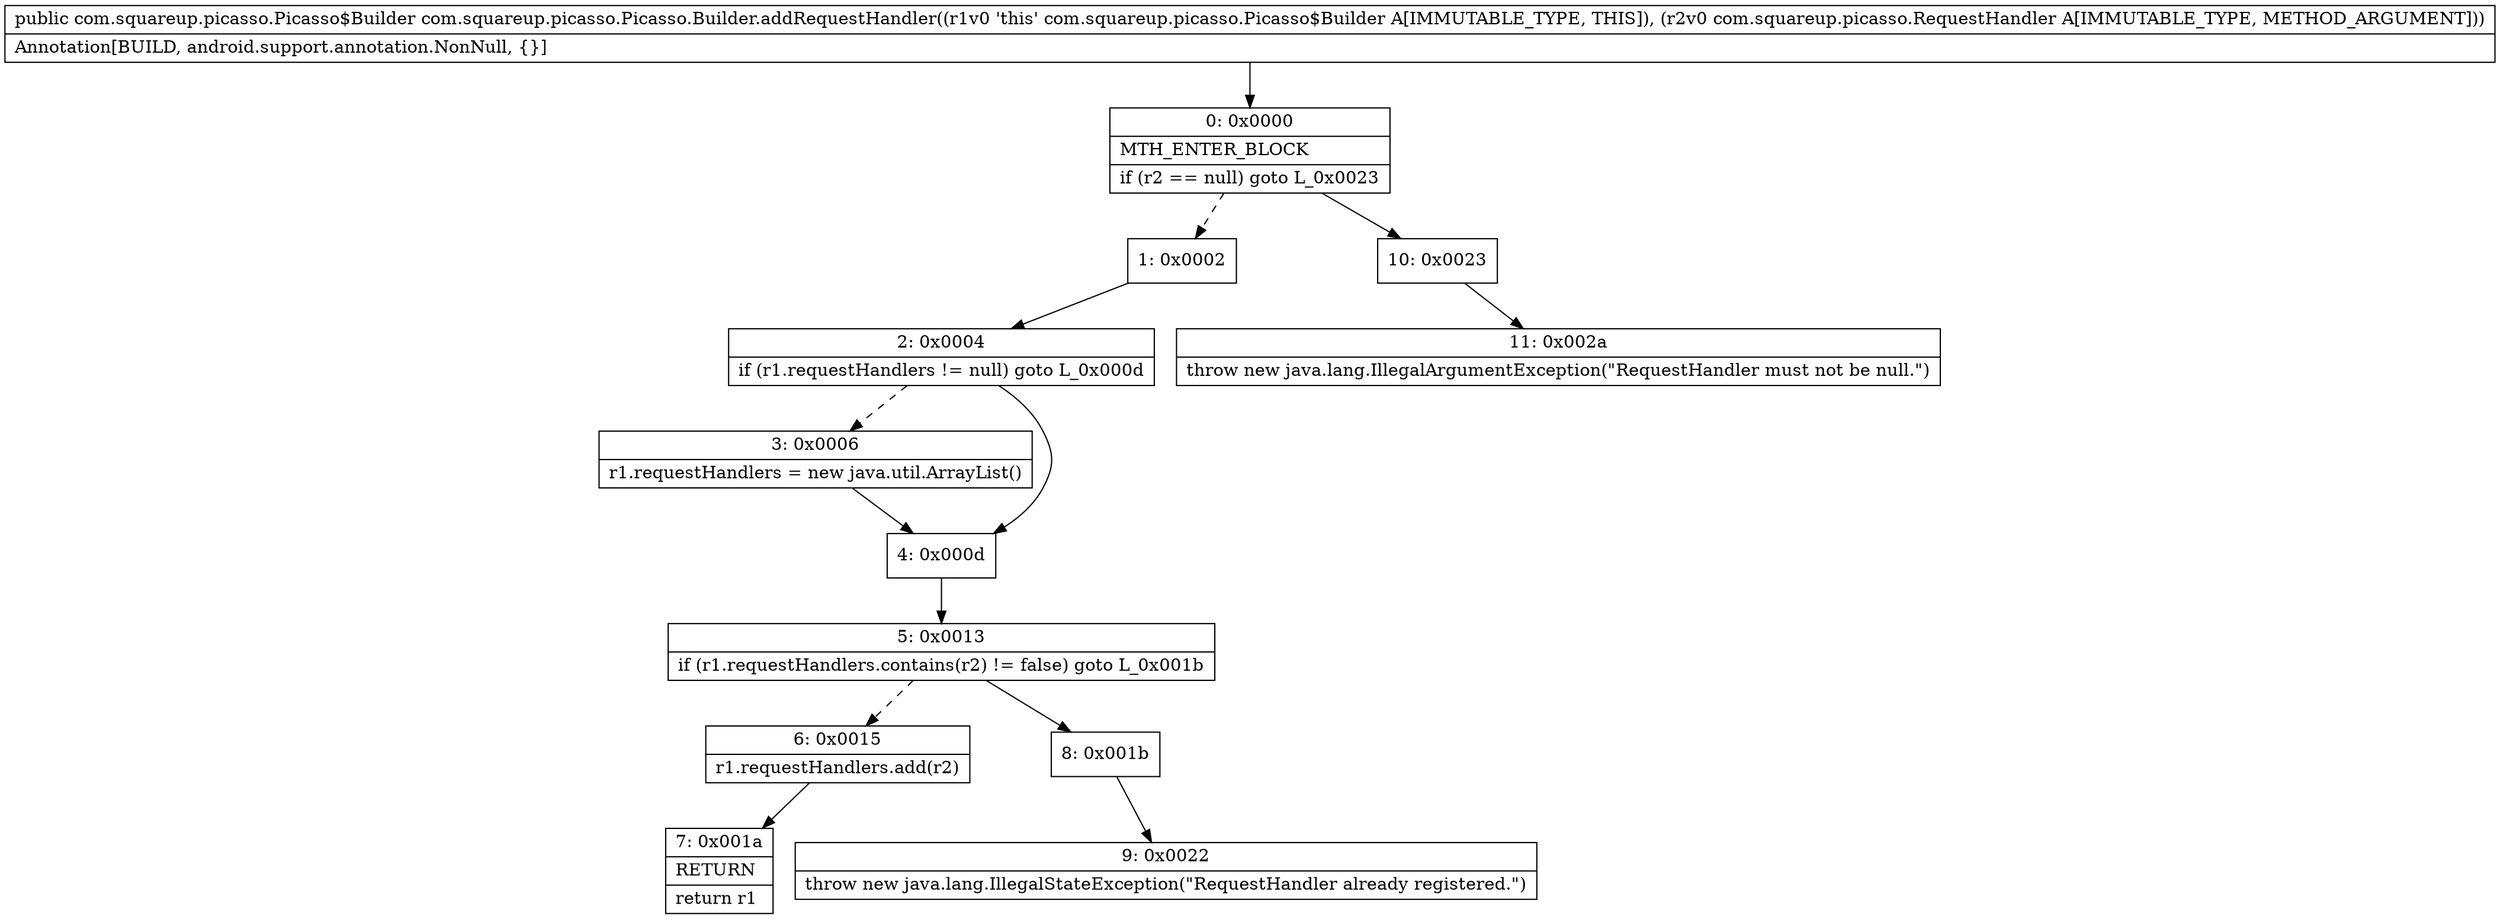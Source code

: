 digraph "CFG forcom.squareup.picasso.Picasso.Builder.addRequestHandler(Lcom\/squareup\/picasso\/RequestHandler;)Lcom\/squareup\/picasso\/Picasso$Builder;" {
Node_0 [shape=record,label="{0\:\ 0x0000|MTH_ENTER_BLOCK\l|if (r2 == null) goto L_0x0023\l}"];
Node_1 [shape=record,label="{1\:\ 0x0002}"];
Node_2 [shape=record,label="{2\:\ 0x0004|if (r1.requestHandlers != null) goto L_0x000d\l}"];
Node_3 [shape=record,label="{3\:\ 0x0006|r1.requestHandlers = new java.util.ArrayList()\l}"];
Node_4 [shape=record,label="{4\:\ 0x000d}"];
Node_5 [shape=record,label="{5\:\ 0x0013|if (r1.requestHandlers.contains(r2) != false) goto L_0x001b\l}"];
Node_6 [shape=record,label="{6\:\ 0x0015|r1.requestHandlers.add(r2)\l}"];
Node_7 [shape=record,label="{7\:\ 0x001a|RETURN\l|return r1\l}"];
Node_8 [shape=record,label="{8\:\ 0x001b}"];
Node_9 [shape=record,label="{9\:\ 0x0022|throw new java.lang.IllegalStateException(\"RequestHandler already registered.\")\l}"];
Node_10 [shape=record,label="{10\:\ 0x0023}"];
Node_11 [shape=record,label="{11\:\ 0x002a|throw new java.lang.IllegalArgumentException(\"RequestHandler must not be null.\")\l}"];
MethodNode[shape=record,label="{public com.squareup.picasso.Picasso$Builder com.squareup.picasso.Picasso.Builder.addRequestHandler((r1v0 'this' com.squareup.picasso.Picasso$Builder A[IMMUTABLE_TYPE, THIS]), (r2v0 com.squareup.picasso.RequestHandler A[IMMUTABLE_TYPE, METHOD_ARGUMENT]))  | Annotation[BUILD, android.support.annotation.NonNull, \{\}]\l}"];
MethodNode -> Node_0;
Node_0 -> Node_1[style=dashed];
Node_0 -> Node_10;
Node_1 -> Node_2;
Node_2 -> Node_3[style=dashed];
Node_2 -> Node_4;
Node_3 -> Node_4;
Node_4 -> Node_5;
Node_5 -> Node_6[style=dashed];
Node_5 -> Node_8;
Node_6 -> Node_7;
Node_8 -> Node_9;
Node_10 -> Node_11;
}


